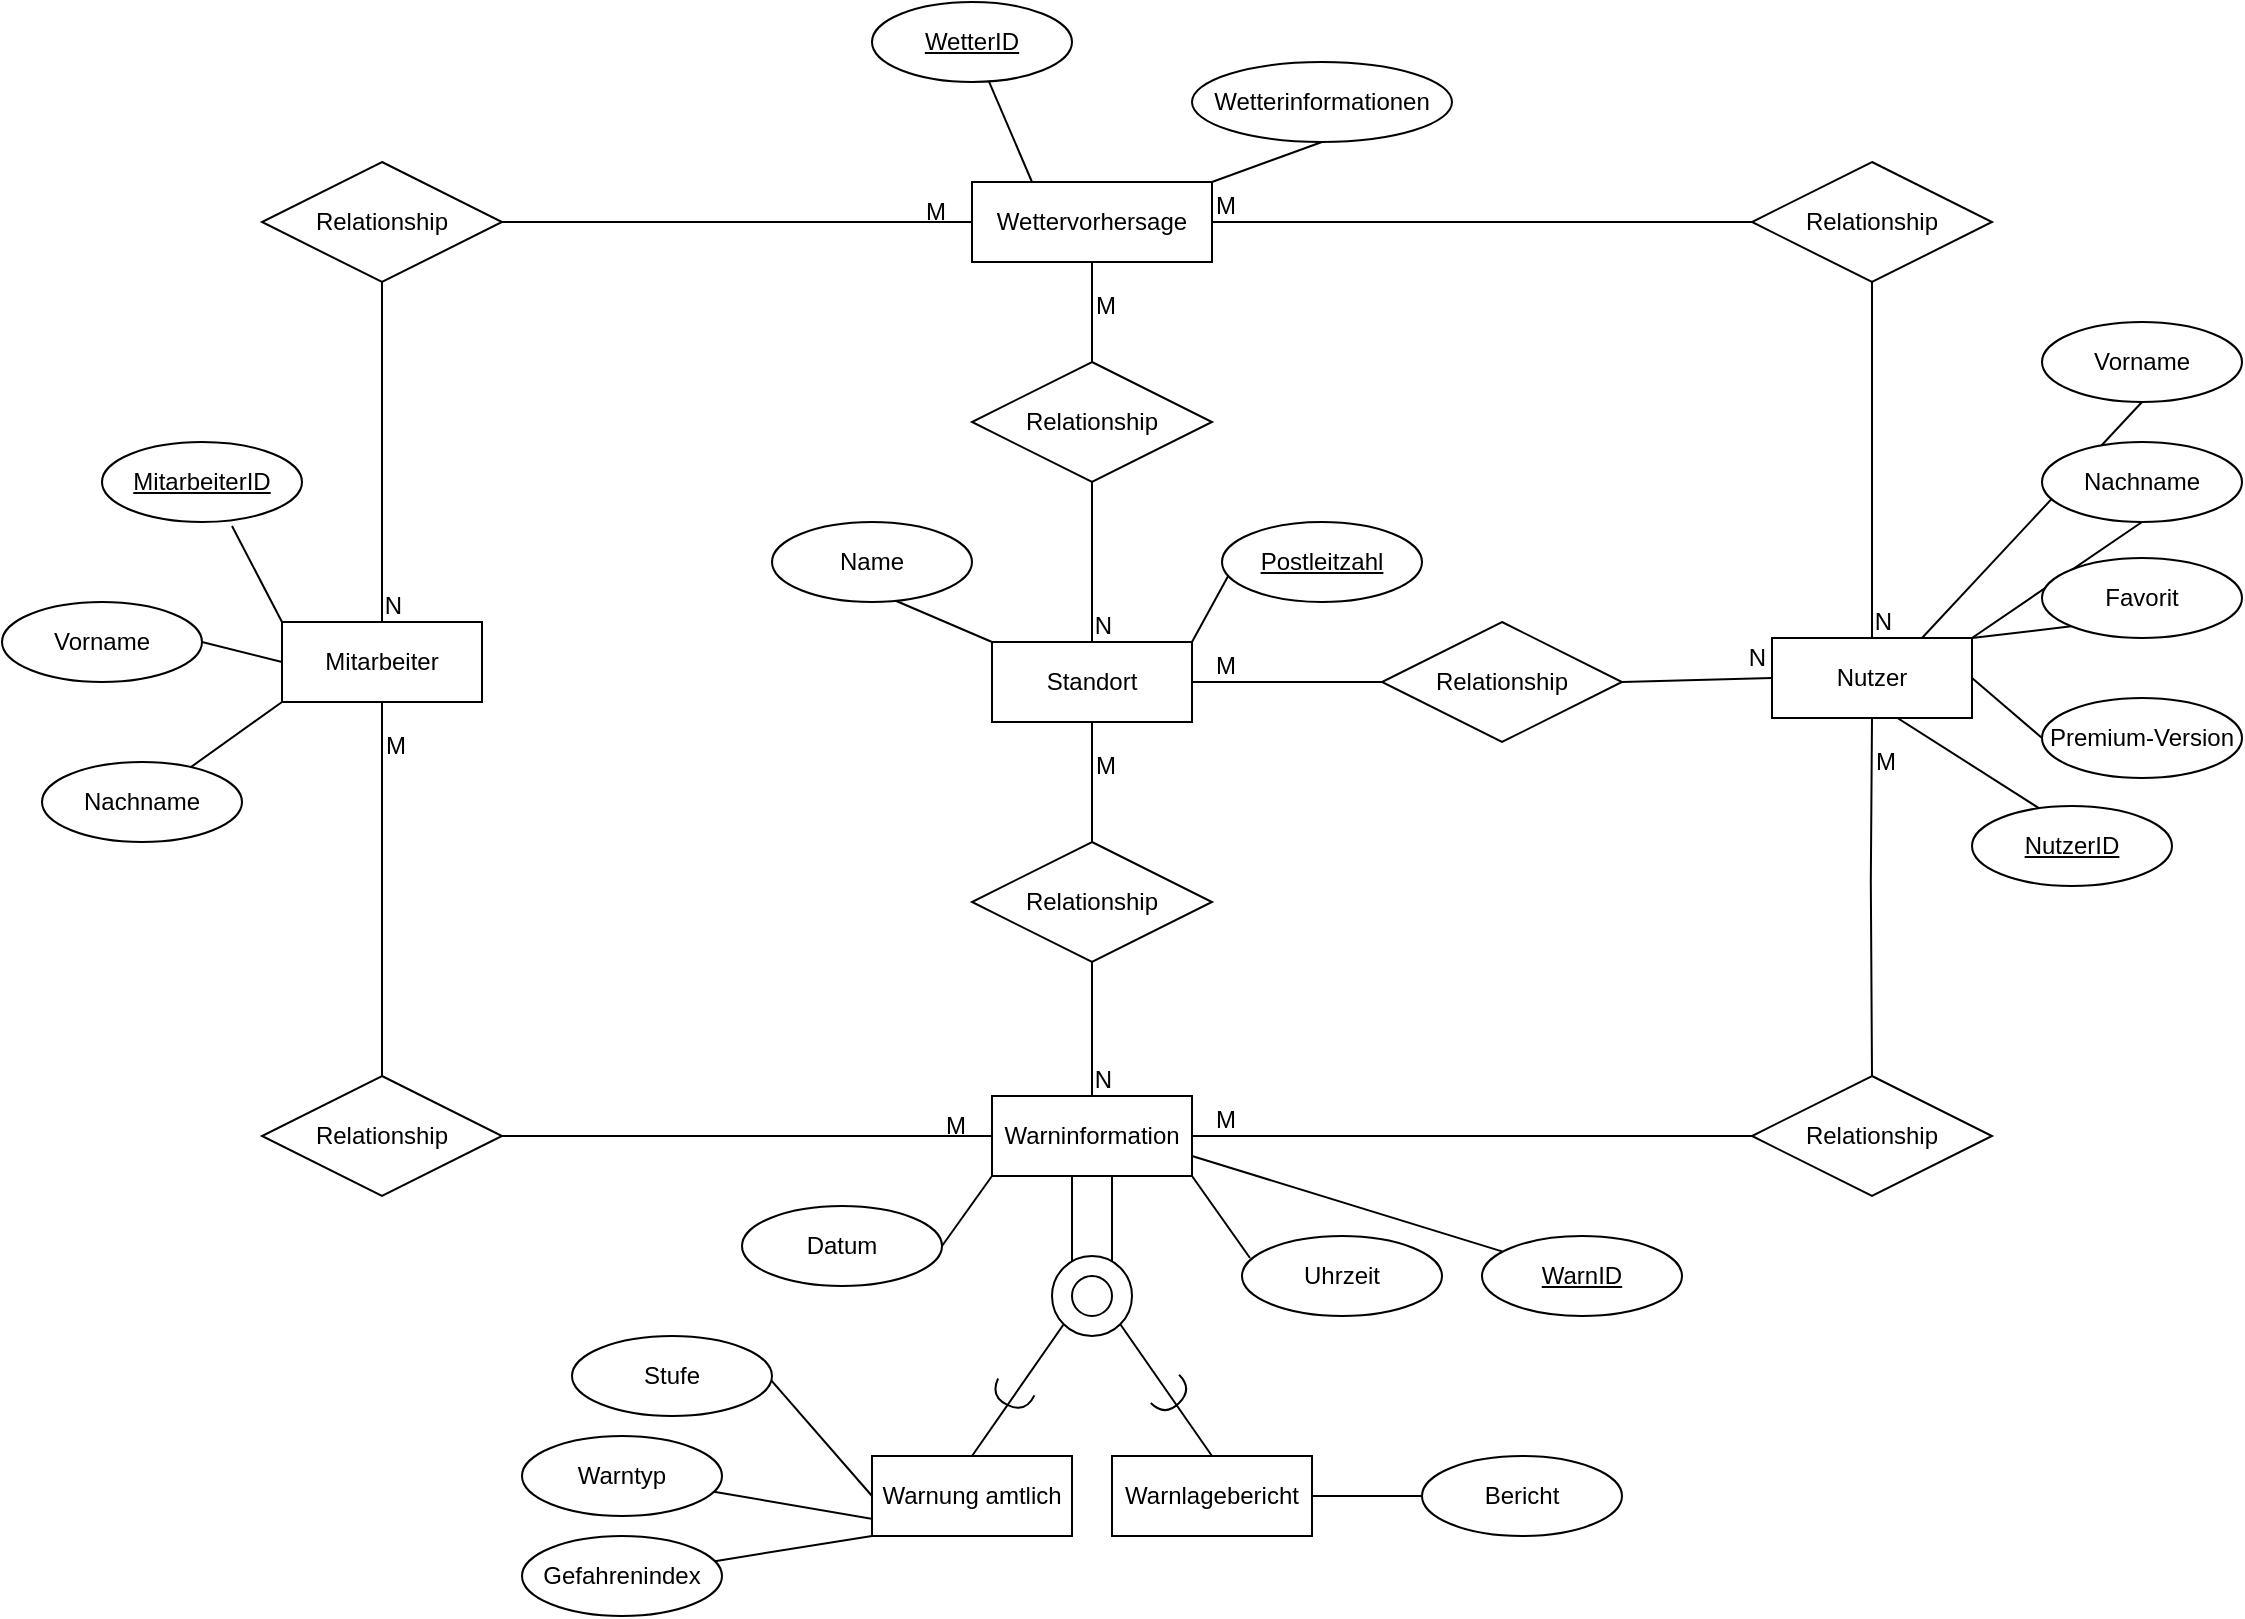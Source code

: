 <mxfile version="20.5.1" type="github">
  <diagram id="R2lEEEUBdFMjLlhIrx00" name="Page-1">
    <mxGraphModel dx="1113" dy="759" grid="1" gridSize="10" guides="1" tooltips="1" connect="1" arrows="1" fold="1" page="1" pageScale="1" pageWidth="1169" pageHeight="827" math="0" shadow="0" extFonts="Permanent Marker^https://fonts.googleapis.com/css?family=Permanent+Marker">
      <root>
        <mxCell id="0" />
        <mxCell id="1" parent="0" />
        <mxCell id="jtC_G04wY8MZHHcfjUKp-48" value="" style="shape=partialRectangle;whiteSpace=wrap;html=1;left=0;right=0;fillColor=none;strokeColor=default;fontFamily=Helvetica;fontSize=12;fontColor=default;rotation=90;" vertex="1" parent="1">
          <mxGeometry x="550" y="622" width="50" height="20" as="geometry" />
        </mxCell>
        <mxCell id="jtC_G04wY8MZHHcfjUKp-17" value="" style="endArrow=none;html=1;rounded=0;entryX=0.5;entryY=0;entryDx=0;entryDy=0;exitX=0.5;exitY=1;exitDx=0;exitDy=0;" edge="1" parent="1" source="jtC_G04wY8MZHHcfjUKp-39" target="jtC_G04wY8MZHHcfjUKp-109">
          <mxGeometry relative="1" as="geometry">
            <mxPoint x="240" y="420" as="sourcePoint" />
            <mxPoint x="220" y="470" as="targetPoint" />
            <Array as="points">
              <mxPoint x="220" y="450" />
            </Array>
          </mxGeometry>
        </mxCell>
        <mxCell id="jtC_G04wY8MZHHcfjUKp-18" value="M" style="resizable=0;html=1;align=left;verticalAlign=bottom;" connectable="0" vertex="1" parent="jtC_G04wY8MZHHcfjUKp-17">
          <mxGeometry x="-1" relative="1" as="geometry">
            <mxPoint y="30" as="offset" />
          </mxGeometry>
        </mxCell>
        <mxCell id="jtC_G04wY8MZHHcfjUKp-20" value="" style="endArrow=none;html=1;rounded=0;entryX=0.5;entryY=0;entryDx=0;entryDy=0;exitX=1;exitY=1;exitDx=0;exitDy=0;" edge="1" parent="1" source="jtC_G04wY8MZHHcfjUKp-22" target="jtC_G04wY8MZHHcfjUKp-42">
          <mxGeometry relative="1" as="geometry">
            <mxPoint x="580" y="667" as="sourcePoint" />
            <mxPoint x="680" y="427" as="targetPoint" />
            <Array as="points" />
          </mxGeometry>
        </mxCell>
        <mxCell id="jtC_G04wY8MZHHcfjUKp-21" value="" style="endArrow=none;html=1;rounded=0;entryX=0.5;entryY=0;entryDx=0;entryDy=0;exitX=0;exitY=1;exitDx=0;exitDy=0;" edge="1" parent="1" source="jtC_G04wY8MZHHcfjUKp-22" target="jtC_G04wY8MZHHcfjUKp-37">
          <mxGeometry relative="1" as="geometry">
            <mxPoint x="540" y="667" as="sourcePoint" />
            <mxPoint x="600" y="687" as="targetPoint" />
          </mxGeometry>
        </mxCell>
        <mxCell id="jtC_G04wY8MZHHcfjUKp-22" value="" style="ellipse;whiteSpace=wrap;html=1;aspect=fixed;" vertex="1" parent="1">
          <mxGeometry x="555" y="647" width="40" height="40" as="geometry" />
        </mxCell>
        <mxCell id="jtC_G04wY8MZHHcfjUKp-23" value="" style="ellipse;whiteSpace=wrap;html=1;aspect=fixed;" vertex="1" parent="1">
          <mxGeometry x="565" y="657" width="20" height="20" as="geometry" />
        </mxCell>
        <mxCell id="jtC_G04wY8MZHHcfjUKp-65" style="orthogonalLoop=1;jettySize=auto;html=1;exitX=0;exitY=0;exitDx=0;exitDy=0;entryX=1;entryY=1;entryDx=0;entryDy=0;fontFamily=Helvetica;fontSize=12;fontColor=default;startArrow=none;startFill=0;endArrow=none;endFill=0;rounded=0;strokeColor=default;" edge="1" parent="1" source="jtC_G04wY8MZHHcfjUKp-25" target="jtC_G04wY8MZHHcfjUKp-33">
          <mxGeometry relative="1" as="geometry" />
        </mxCell>
        <mxCell id="jtC_G04wY8MZHHcfjUKp-69" style="edgeStyle=none;rounded=0;orthogonalLoop=1;jettySize=auto;html=1;exitX=1;exitY=0;exitDx=0;exitDy=0;entryX=0;entryY=1;entryDx=0;entryDy=0;strokeColor=default;fontFamily=Helvetica;fontSize=12;fontColor=default;startArrow=none;startFill=0;endArrow=none;endFill=0;" edge="1" parent="1" source="jtC_G04wY8MZHHcfjUKp-25" target="jtC_G04wY8MZHHcfjUKp-68">
          <mxGeometry relative="1" as="geometry" />
        </mxCell>
        <mxCell id="jtC_G04wY8MZHHcfjUKp-71" style="edgeStyle=none;rounded=0;orthogonalLoop=1;jettySize=auto;html=1;exitX=1;exitY=0;exitDx=0;exitDy=0;entryX=0.5;entryY=1;entryDx=0;entryDy=0;strokeColor=default;fontFamily=Helvetica;fontSize=12;fontColor=default;startArrow=none;startFill=0;endArrow=none;endFill=0;" edge="1" parent="1" source="jtC_G04wY8MZHHcfjUKp-25" target="jtC_G04wY8MZHHcfjUKp-62">
          <mxGeometry relative="1" as="geometry" />
        </mxCell>
        <mxCell id="jtC_G04wY8MZHHcfjUKp-72" style="edgeStyle=none;rounded=0;orthogonalLoop=1;jettySize=auto;html=1;exitX=0.75;exitY=0;exitDx=0;exitDy=0;entryX=0.5;entryY=1;entryDx=0;entryDy=0;strokeColor=default;fontFamily=Helvetica;fontSize=12;fontColor=default;startArrow=none;startFill=0;endArrow=none;endFill=0;" edge="1" parent="1" source="jtC_G04wY8MZHHcfjUKp-25" target="jtC_G04wY8MZHHcfjUKp-34">
          <mxGeometry relative="1" as="geometry" />
        </mxCell>
        <mxCell id="jtC_G04wY8MZHHcfjUKp-75" style="edgeStyle=none;rounded=0;orthogonalLoop=1;jettySize=auto;html=1;exitX=1;exitY=0.5;exitDx=0;exitDy=0;entryX=0;entryY=0.5;entryDx=0;entryDy=0;strokeColor=default;fontFamily=Helvetica;fontSize=12;fontColor=default;startArrow=none;startFill=0;endArrow=none;endFill=0;" edge="1" parent="1" source="jtC_G04wY8MZHHcfjUKp-25" target="jtC_G04wY8MZHHcfjUKp-73">
          <mxGeometry relative="1" as="geometry" />
        </mxCell>
        <mxCell id="jtC_G04wY8MZHHcfjUKp-25" value="Nutzer" style="whiteSpace=wrap;html=1;align=center;" vertex="1" parent="1">
          <mxGeometry x="915" y="338" width="100" height="40" as="geometry" />
        </mxCell>
        <mxCell id="jtC_G04wY8MZHHcfjUKp-33" value="NutzerID" style="ellipse;whiteSpace=wrap;html=1;align=center;fontStyle=4;" vertex="1" parent="1">
          <mxGeometry x="1015" y="422" width="100" height="40" as="geometry" />
        </mxCell>
        <mxCell id="jtC_G04wY8MZHHcfjUKp-34" value="Vorname&lt;span style=&quot;caret-color: rgba(0, 0, 0, 0); color: rgba(0, 0, 0, 0); font-family: monospace; font-size: 0px; text-align: start;&quot;&gt;%3CmxGraphModel%3E%3Croot%3E%3CmxCell%20id%3D%220%22%2F%3E%3CmxCell%20id%3D%221%22%20parent%3D%220%22%2F%3E%3CmxCell%20id%3D%222%22%20value%3D%22%22%20style%3D%22shape%3DrequiredInterface%3Bhtml%3D1%3BverticalLabelPosition%3Dbottom%3Bsketch%3D0%3BstrokeColor%3Ddefault%3BfontFamily%3DHelvetica%3BfontSize%3D12%3BfontColor%3Ddefault%3BfillColor%3Ddefault%3Brotation%3D115%3B%22%20vertex%3D%221%22%20parent%3D%221%22%3E%3CmxGeometry%20x%3D%22530%22%20y%3D%22600%22%20width%3D%2210%22%20height%3D%2220%22%20as%3D%22geometry%22%2F%3E%3C%2FmxCell%3E%3C%2Froot%3E%3C%2FmxGraphModel%3E&lt;/span&gt;" style="ellipse;whiteSpace=wrap;html=1;align=center;" vertex="1" parent="1">
          <mxGeometry x="1050" y="180" width="100" height="40" as="geometry" />
        </mxCell>
        <mxCell id="jtC_G04wY8MZHHcfjUKp-77" style="edgeStyle=none;rounded=0;orthogonalLoop=1;jettySize=auto;html=1;exitX=0.25;exitY=0;exitDx=0;exitDy=0;strokeColor=default;fontFamily=Helvetica;fontSize=12;fontColor=default;startArrow=none;startFill=0;endArrow=none;endFill=0;" edge="1" parent="1" source="jtC_G04wY8MZHHcfjUKp-35" target="jtC_G04wY8MZHHcfjUKp-76">
          <mxGeometry relative="1" as="geometry">
            <mxPoint x="545" y="70" as="targetPoint" />
          </mxGeometry>
        </mxCell>
        <mxCell id="jtC_G04wY8MZHHcfjUKp-79" style="edgeStyle=none;rounded=0;orthogonalLoop=1;jettySize=auto;html=1;exitX=1;exitY=0;exitDx=0;exitDy=0;entryX=0.5;entryY=1;entryDx=0;entryDy=0;strokeColor=default;fontFamily=Helvetica;fontSize=12;fontColor=default;startArrow=none;startFill=0;endArrow=none;endFill=0;" edge="1" parent="1" source="jtC_G04wY8MZHHcfjUKp-35" target="jtC_G04wY8MZHHcfjUKp-78">
          <mxGeometry relative="1" as="geometry" />
        </mxCell>
        <mxCell id="jtC_G04wY8MZHHcfjUKp-35" value="Wettervorhersage" style="whiteSpace=wrap;html=1;align=center;" vertex="1" parent="1">
          <mxGeometry x="515" y="110" width="120" height="40" as="geometry" />
        </mxCell>
        <mxCell id="jtC_G04wY8MZHHcfjUKp-91" style="edgeStyle=none;rounded=0;orthogonalLoop=1;jettySize=auto;html=1;exitX=1;exitY=0.75;exitDx=0;exitDy=0;strokeColor=default;fontFamily=Helvetica;fontSize=12;fontColor=default;startArrow=none;startFill=0;endArrow=none;endFill=0;" edge="1" parent="1" source="jtC_G04wY8MZHHcfjUKp-36" target="jtC_G04wY8MZHHcfjUKp-90">
          <mxGeometry relative="1" as="geometry" />
        </mxCell>
        <mxCell id="jtC_G04wY8MZHHcfjUKp-94" style="edgeStyle=none;rounded=0;orthogonalLoop=1;jettySize=auto;html=1;exitX=1;exitY=1;exitDx=0;exitDy=0;entryX=0.04;entryY=0.275;entryDx=0;entryDy=0;entryPerimeter=0;strokeColor=default;fontFamily=Helvetica;fontSize=12;fontColor=default;startArrow=none;startFill=0;endArrow=none;endFill=0;" edge="1" parent="1" source="jtC_G04wY8MZHHcfjUKp-36" target="jtC_G04wY8MZHHcfjUKp-93">
          <mxGeometry relative="1" as="geometry" />
        </mxCell>
        <mxCell id="jtC_G04wY8MZHHcfjUKp-95" style="edgeStyle=none;rounded=0;orthogonalLoop=1;jettySize=auto;html=1;entryX=1;entryY=0.5;entryDx=0;entryDy=0;strokeColor=default;fontFamily=Helvetica;fontSize=12;fontColor=default;startArrow=none;startFill=0;endArrow=none;endFill=0;exitX=0;exitY=1;exitDx=0;exitDy=0;" edge="1" parent="1" source="jtC_G04wY8MZHHcfjUKp-36" target="jtC_G04wY8MZHHcfjUKp-92">
          <mxGeometry relative="1" as="geometry">
            <mxPoint x="520" y="610" as="sourcePoint" />
          </mxGeometry>
        </mxCell>
        <mxCell id="jtC_G04wY8MZHHcfjUKp-36" value="Warninformation" style="whiteSpace=wrap;html=1;align=center;" vertex="1" parent="1">
          <mxGeometry x="525" y="567" width="100" height="40" as="geometry" />
        </mxCell>
        <mxCell id="jtC_G04wY8MZHHcfjUKp-101" style="edgeStyle=none;rounded=0;orthogonalLoop=1;jettySize=auto;html=1;exitX=0.5;exitY=1;exitDx=0;exitDy=0;strokeColor=default;fontFamily=Helvetica;fontSize=12;fontColor=default;startArrow=none;startFill=0;endArrow=none;endFill=0;" edge="1" parent="1" source="jtC_G04wY8MZHHcfjUKp-37" target="jtC_G04wY8MZHHcfjUKp-100">
          <mxGeometry relative="1" as="geometry" />
        </mxCell>
        <mxCell id="jtC_G04wY8MZHHcfjUKp-102" style="edgeStyle=none;rounded=0;orthogonalLoop=1;jettySize=auto;html=1;exitX=0;exitY=0.5;exitDx=0;exitDy=0;entryX=1;entryY=0;entryDx=0;entryDy=0;strokeColor=default;fontFamily=Helvetica;fontSize=12;fontColor=default;startArrow=none;startFill=0;endArrow=none;endFill=0;" edge="1" parent="1" source="jtC_G04wY8MZHHcfjUKp-37" target="jtC_G04wY8MZHHcfjUKp-99">
          <mxGeometry relative="1" as="geometry" />
        </mxCell>
        <mxCell id="jtC_G04wY8MZHHcfjUKp-103" style="edgeStyle=none;rounded=0;orthogonalLoop=1;jettySize=auto;html=1;exitX=0;exitY=1;exitDx=0;exitDy=0;strokeColor=default;fontFamily=Helvetica;fontSize=12;fontColor=default;startArrow=none;startFill=0;endArrow=none;endFill=0;" edge="1" parent="1" source="jtC_G04wY8MZHHcfjUKp-37" target="jtC_G04wY8MZHHcfjUKp-98">
          <mxGeometry relative="1" as="geometry" />
        </mxCell>
        <mxCell id="jtC_G04wY8MZHHcfjUKp-37" value="Warnung amtlich" style="whiteSpace=wrap;html=1;align=center;" vertex="1" parent="1">
          <mxGeometry x="465" y="747" width="100" height="40" as="geometry" />
        </mxCell>
        <mxCell id="jtC_G04wY8MZHHcfjUKp-87" style="edgeStyle=none;rounded=0;orthogonalLoop=1;jettySize=auto;html=1;exitX=0;exitY=0;exitDx=0;exitDy=0;entryX=0.65;entryY=1.05;entryDx=0;entryDy=0;entryPerimeter=0;strokeColor=default;fontFamily=Helvetica;fontSize=12;fontColor=default;startArrow=none;startFill=0;endArrow=none;endFill=0;" edge="1" parent="1" source="jtC_G04wY8MZHHcfjUKp-39" target="jtC_G04wY8MZHHcfjUKp-84">
          <mxGeometry relative="1" as="geometry" />
        </mxCell>
        <mxCell id="jtC_G04wY8MZHHcfjUKp-88" style="edgeStyle=none;rounded=0;orthogonalLoop=1;jettySize=auto;html=1;exitX=0;exitY=0.5;exitDx=0;exitDy=0;entryX=1;entryY=0.5;entryDx=0;entryDy=0;strokeColor=default;fontFamily=Helvetica;fontSize=12;fontColor=default;startArrow=none;startFill=0;endArrow=none;endFill=0;" edge="1" parent="1" source="jtC_G04wY8MZHHcfjUKp-39" target="jtC_G04wY8MZHHcfjUKp-86">
          <mxGeometry relative="1" as="geometry" />
        </mxCell>
        <mxCell id="jtC_G04wY8MZHHcfjUKp-89" style="edgeStyle=none;rounded=0;orthogonalLoop=1;jettySize=auto;html=1;exitX=0;exitY=1;exitDx=0;exitDy=0;strokeColor=default;fontFamily=Helvetica;fontSize=12;fontColor=default;startArrow=none;startFill=0;endArrow=none;endFill=0;" edge="1" parent="1" source="jtC_G04wY8MZHHcfjUKp-39" target="jtC_G04wY8MZHHcfjUKp-85">
          <mxGeometry relative="1" as="geometry" />
        </mxCell>
        <mxCell id="jtC_G04wY8MZHHcfjUKp-39" value="Mitarbeiter" style="whiteSpace=wrap;html=1;align=center;" vertex="1" parent="1">
          <mxGeometry x="170" y="330" width="100" height="40" as="geometry" />
        </mxCell>
        <mxCell id="jtC_G04wY8MZHHcfjUKp-82" style="edgeStyle=none;rounded=0;orthogonalLoop=1;jettySize=auto;html=1;exitX=0;exitY=0;exitDx=0;exitDy=0;entryX=0.61;entryY=0.975;entryDx=0;entryDy=0;entryPerimeter=0;strokeColor=default;fontFamily=Helvetica;fontSize=12;fontColor=default;startArrow=none;startFill=0;endArrow=none;endFill=0;" edge="1" parent="1" source="jtC_G04wY8MZHHcfjUKp-40" target="jtC_G04wY8MZHHcfjUKp-81">
          <mxGeometry relative="1" as="geometry" />
        </mxCell>
        <mxCell id="jtC_G04wY8MZHHcfjUKp-83" style="edgeStyle=none;rounded=0;orthogonalLoop=1;jettySize=auto;html=1;exitX=1;exitY=0;exitDx=0;exitDy=0;entryX=0;entryY=0;entryDx=0;entryDy=0;strokeColor=default;fontFamily=Helvetica;fontSize=12;fontColor=default;startArrow=none;startFill=0;endArrow=none;endFill=0;" edge="1" parent="1" source="jtC_G04wY8MZHHcfjUKp-40" target="jtC_G04wY8MZHHcfjUKp-80">
          <mxGeometry relative="1" as="geometry" />
        </mxCell>
        <mxCell id="jtC_G04wY8MZHHcfjUKp-40" value="Standort" style="whiteSpace=wrap;html=1;align=center;" vertex="1" parent="1">
          <mxGeometry x="525" y="340" width="100" height="40" as="geometry" />
        </mxCell>
        <mxCell id="jtC_G04wY8MZHHcfjUKp-97" style="edgeStyle=none;rounded=0;orthogonalLoop=1;jettySize=auto;html=1;exitX=1;exitY=0.5;exitDx=0;exitDy=0;entryX=0;entryY=0.5;entryDx=0;entryDy=0;strokeColor=default;fontFamily=Helvetica;fontSize=12;fontColor=default;startArrow=none;startFill=0;endArrow=none;endFill=0;" edge="1" parent="1" source="jtC_G04wY8MZHHcfjUKp-42" target="jtC_G04wY8MZHHcfjUKp-96">
          <mxGeometry relative="1" as="geometry" />
        </mxCell>
        <mxCell id="jtC_G04wY8MZHHcfjUKp-42" value="Warnlagebericht" style="whiteSpace=wrap;html=1;align=center;" vertex="1" parent="1">
          <mxGeometry x="585" y="747" width="100" height="40" as="geometry" />
        </mxCell>
        <mxCell id="jtC_G04wY8MZHHcfjUKp-55" value="" style="shape=requiredInterface;html=1;verticalLabelPosition=bottom;sketch=0;strokeColor=default;fontFamily=Helvetica;fontSize=12;fontColor=default;fillColor=default;rotation=115;" vertex="1" parent="1">
          <mxGeometry x="530" y="707" width="10" height="20" as="geometry" />
        </mxCell>
        <mxCell id="jtC_G04wY8MZHHcfjUKp-58" value="" style="shape=requiredInterface;html=1;verticalLabelPosition=bottom;sketch=0;strokeColor=default;fontFamily=Helvetica;fontSize=12;fontColor=default;fillColor=default;rotation=45;" vertex="1" parent="1">
          <mxGeometry x="610" y="707" width="10" height="20" as="geometry" />
        </mxCell>
        <mxCell id="jtC_G04wY8MZHHcfjUKp-62" value="Nachname" style="ellipse;whiteSpace=wrap;html=1;align=center;" vertex="1" parent="1">
          <mxGeometry x="1050" y="240" width="100" height="40" as="geometry" />
        </mxCell>
        <mxCell id="jtC_G04wY8MZHHcfjUKp-68" value="Favorit" style="ellipse;whiteSpace=wrap;html=1;align=center;" vertex="1" parent="1">
          <mxGeometry x="1050" y="298" width="100" height="40" as="geometry" />
        </mxCell>
        <mxCell id="jtC_G04wY8MZHHcfjUKp-73" value="Premium-Version" style="ellipse;whiteSpace=wrap;html=1;align=center;" vertex="1" parent="1">
          <mxGeometry x="1050" y="368" width="100" height="40" as="geometry" />
        </mxCell>
        <mxCell id="jtC_G04wY8MZHHcfjUKp-76" value="WetterID" style="ellipse;whiteSpace=wrap;html=1;align=center;fontStyle=4;" vertex="1" parent="1">
          <mxGeometry x="465" y="20" width="100" height="40" as="geometry" />
        </mxCell>
        <mxCell id="jtC_G04wY8MZHHcfjUKp-78" value="Wetterinformationen" style="ellipse;whiteSpace=wrap;html=1;align=center;" vertex="1" parent="1">
          <mxGeometry x="625" y="50" width="130" height="40" as="geometry" />
        </mxCell>
        <mxCell id="jtC_G04wY8MZHHcfjUKp-80" value="Postleitzahl" style="ellipse;whiteSpace=wrap;html=1;align=center;fontStyle=4;" vertex="1" parent="1">
          <mxGeometry x="640" y="280" width="100" height="40" as="geometry" />
        </mxCell>
        <mxCell id="jtC_G04wY8MZHHcfjUKp-81" value="Name" style="ellipse;whiteSpace=wrap;html=1;align=center;" vertex="1" parent="1">
          <mxGeometry x="415" y="280" width="100" height="40" as="geometry" />
        </mxCell>
        <mxCell id="jtC_G04wY8MZHHcfjUKp-84" value="MitarbeiterID" style="ellipse;whiteSpace=wrap;html=1;align=center;fontStyle=4;" vertex="1" parent="1">
          <mxGeometry x="80" y="240" width="100" height="40" as="geometry" />
        </mxCell>
        <mxCell id="jtC_G04wY8MZHHcfjUKp-85" value="Nachname" style="ellipse;whiteSpace=wrap;html=1;align=center;" vertex="1" parent="1">
          <mxGeometry x="50" y="400" width="100" height="40" as="geometry" />
        </mxCell>
        <mxCell id="jtC_G04wY8MZHHcfjUKp-86" value="Vorname" style="ellipse;whiteSpace=wrap;html=1;align=center;" vertex="1" parent="1">
          <mxGeometry x="30" y="320" width="100" height="40" as="geometry" />
        </mxCell>
        <mxCell id="jtC_G04wY8MZHHcfjUKp-90" value="WarnID" style="ellipse;whiteSpace=wrap;html=1;align=center;fontStyle=4;" vertex="1" parent="1">
          <mxGeometry x="770" y="637" width="100" height="40" as="geometry" />
        </mxCell>
        <mxCell id="jtC_G04wY8MZHHcfjUKp-92" value="Datum" style="ellipse;whiteSpace=wrap;html=1;align=center;" vertex="1" parent="1">
          <mxGeometry x="400" y="622" width="100" height="40" as="geometry" />
        </mxCell>
        <mxCell id="jtC_G04wY8MZHHcfjUKp-93" value="Uhrzeit" style="ellipse;whiteSpace=wrap;html=1;align=center;" vertex="1" parent="1">
          <mxGeometry x="650" y="637" width="100" height="40" as="geometry" />
        </mxCell>
        <mxCell id="jtC_G04wY8MZHHcfjUKp-96" value="Bericht" style="ellipse;whiteSpace=wrap;html=1;align=center;" vertex="1" parent="1">
          <mxGeometry x="740" y="747" width="100" height="40" as="geometry" />
        </mxCell>
        <mxCell id="jtC_G04wY8MZHHcfjUKp-98" value="Gefahrenindex" style="ellipse;whiteSpace=wrap;html=1;align=center;" vertex="1" parent="1">
          <mxGeometry x="290" y="787" width="100" height="40" as="geometry" />
        </mxCell>
        <mxCell id="jtC_G04wY8MZHHcfjUKp-99" value="Stufe" style="ellipse;whiteSpace=wrap;html=1;align=center;" vertex="1" parent="1">
          <mxGeometry x="315" y="687" width="100" height="40" as="geometry" />
        </mxCell>
        <mxCell id="jtC_G04wY8MZHHcfjUKp-100" value="Warntyp" style="ellipse;whiteSpace=wrap;html=1;align=center;" vertex="1" parent="1">
          <mxGeometry x="290" y="737" width="100" height="40" as="geometry" />
        </mxCell>
        <mxCell id="jtC_G04wY8MZHHcfjUKp-104" value="Relationship" style="shape=rhombus;perimeter=rhombusPerimeter;whiteSpace=wrap;html=1;align=center;" vertex="1" parent="1">
          <mxGeometry x="905" y="100" width="120" height="60" as="geometry" />
        </mxCell>
        <mxCell id="jtC_G04wY8MZHHcfjUKp-105" value="Relationship" style="shape=rhombus;perimeter=rhombusPerimeter;whiteSpace=wrap;html=1;align=center;" vertex="1" parent="1">
          <mxGeometry x="515" y="200" width="120" height="60" as="geometry" />
        </mxCell>
        <mxCell id="jtC_G04wY8MZHHcfjUKp-106" value="Relationship" style="shape=rhombus;perimeter=rhombusPerimeter;whiteSpace=wrap;html=1;align=center;" vertex="1" parent="1">
          <mxGeometry x="515" y="440" width="120" height="60" as="geometry" />
        </mxCell>
        <mxCell id="jtC_G04wY8MZHHcfjUKp-107" value="Relationship" style="shape=rhombus;perimeter=rhombusPerimeter;whiteSpace=wrap;html=1;align=center;" vertex="1" parent="1">
          <mxGeometry x="905" y="557" width="120" height="60" as="geometry" />
        </mxCell>
        <mxCell id="jtC_G04wY8MZHHcfjUKp-108" value="Relationship" style="shape=rhombus;perimeter=rhombusPerimeter;whiteSpace=wrap;html=1;align=center;" vertex="1" parent="1">
          <mxGeometry x="160" y="100" width="120" height="60" as="geometry" />
        </mxCell>
        <mxCell id="jtC_G04wY8MZHHcfjUKp-109" value="Relationship" style="shape=rhombus;perimeter=rhombusPerimeter;whiteSpace=wrap;html=1;align=center;" vertex="1" parent="1">
          <mxGeometry x="160" y="557" width="120" height="60" as="geometry" />
        </mxCell>
        <mxCell id="jtC_G04wY8MZHHcfjUKp-110" value="Relationship" style="shape=rhombus;perimeter=rhombusPerimeter;whiteSpace=wrap;html=1;align=center;" vertex="1" parent="1">
          <mxGeometry x="720" y="330" width="120" height="60" as="geometry" />
        </mxCell>
        <mxCell id="jtC_G04wY8MZHHcfjUKp-111" style="edgeStyle=none;rounded=0;orthogonalLoop=1;jettySize=auto;html=1;exitX=1;exitY=0;exitDx=0;exitDy=0;entryX=1;entryY=0.5;entryDx=0;entryDy=0;strokeColor=default;fontFamily=Helvetica;fontSize=12;fontColor=default;startArrow=none;startFill=0;endArrow=none;endFill=0;" edge="1" parent="1" source="jtC_G04wY8MZHHcfjUKp-36" target="jtC_G04wY8MZHHcfjUKp-36">
          <mxGeometry relative="1" as="geometry" />
        </mxCell>
        <mxCell id="jtC_G04wY8MZHHcfjUKp-114" value="" style="endArrow=none;html=1;rounded=0;entryX=0.5;entryY=0;entryDx=0;entryDy=0;" edge="1" parent="1" source="jtC_G04wY8MZHHcfjUKp-108" target="jtC_G04wY8MZHHcfjUKp-39">
          <mxGeometry relative="1" as="geometry">
            <mxPoint x="288.82" y="169" as="sourcePoint" />
            <mxPoint x="288.82" y="351" as="targetPoint" />
            <Array as="points" />
          </mxGeometry>
        </mxCell>
        <mxCell id="jtC_G04wY8MZHHcfjUKp-116" value="N" style="resizable=0;html=1;align=right;verticalAlign=bottom;" connectable="0" vertex="1" parent="jtC_G04wY8MZHHcfjUKp-114">
          <mxGeometry x="1" relative="1" as="geometry">
            <mxPoint x="10" as="offset" />
          </mxGeometry>
        </mxCell>
        <mxCell id="jtC_G04wY8MZHHcfjUKp-117" value="" style="endArrow=none;html=1;rounded=0;exitX=0.5;exitY=1;exitDx=0;exitDy=0;entryX=0.5;entryY=0;entryDx=0;entryDy=0;" edge="1" parent="1" source="jtC_G04wY8MZHHcfjUKp-25" target="jtC_G04wY8MZHHcfjUKp-107">
          <mxGeometry relative="1" as="geometry">
            <mxPoint x="940" y="410" as="sourcePoint" />
            <mxPoint x="1000" y="540" as="targetPoint" />
            <Array as="points">
              <mxPoint x="964.41" y="460" />
            </Array>
          </mxGeometry>
        </mxCell>
        <mxCell id="jtC_G04wY8MZHHcfjUKp-118" value="M" style="resizable=0;html=1;align=left;verticalAlign=bottom;" connectable="0" vertex="1" parent="jtC_G04wY8MZHHcfjUKp-117">
          <mxGeometry x="-1" relative="1" as="geometry">
            <mxPoint y="30" as="offset" />
          </mxGeometry>
        </mxCell>
        <mxCell id="jtC_G04wY8MZHHcfjUKp-120" value="" style="endArrow=none;html=1;rounded=0;entryX=0.5;entryY=0;entryDx=0;entryDy=0;exitX=0.5;exitY=1;exitDx=0;exitDy=0;" edge="1" parent="1" source="jtC_G04wY8MZHHcfjUKp-104" target="jtC_G04wY8MZHHcfjUKp-25">
          <mxGeometry relative="1" as="geometry">
            <mxPoint x="870" y="150" as="sourcePoint" />
            <mxPoint x="870" y="332" as="targetPoint" />
            <Array as="points" />
          </mxGeometry>
        </mxCell>
        <mxCell id="jtC_G04wY8MZHHcfjUKp-122" value="N" style="resizable=0;html=1;align=right;verticalAlign=bottom;" connectable="0" vertex="1" parent="jtC_G04wY8MZHHcfjUKp-120">
          <mxGeometry x="1" relative="1" as="geometry">
            <mxPoint x="10" as="offset" />
          </mxGeometry>
        </mxCell>
        <mxCell id="jtC_G04wY8MZHHcfjUKp-123" value="" style="endArrow=none;html=1;rounded=0;entryX=0.5;entryY=0;entryDx=0;entryDy=0;exitX=0.5;exitY=1;exitDx=0;exitDy=0;" edge="1" parent="1" source="jtC_G04wY8MZHHcfjUKp-106" target="jtC_G04wY8MZHHcfjUKp-36">
          <mxGeometry relative="1" as="geometry">
            <mxPoint x="260" y="410" as="sourcePoint" />
            <mxPoint x="260" y="592" as="targetPoint" />
            <Array as="points" />
          </mxGeometry>
        </mxCell>
        <mxCell id="jtC_G04wY8MZHHcfjUKp-125" value="N" style="resizable=0;html=1;align=right;verticalAlign=bottom;" connectable="0" vertex="1" parent="jtC_G04wY8MZHHcfjUKp-123">
          <mxGeometry x="1" relative="1" as="geometry">
            <mxPoint x="10" as="offset" />
          </mxGeometry>
        </mxCell>
        <mxCell id="jtC_G04wY8MZHHcfjUKp-126" value="" style="endArrow=none;html=1;rounded=0;entryX=0.5;entryY=0;entryDx=0;entryDy=0;exitX=0.5;exitY=1;exitDx=0;exitDy=0;" edge="1" parent="1" source="jtC_G04wY8MZHHcfjUKp-40" target="jtC_G04wY8MZHHcfjUKp-106">
          <mxGeometry relative="1" as="geometry">
            <mxPoint x="270" y="420" as="sourcePoint" />
            <mxPoint x="270" y="602" as="targetPoint" />
            <Array as="points" />
          </mxGeometry>
        </mxCell>
        <mxCell id="jtC_G04wY8MZHHcfjUKp-127" value="M" style="resizable=0;html=1;align=left;verticalAlign=bottom;" connectable="0" vertex="1" parent="jtC_G04wY8MZHHcfjUKp-126">
          <mxGeometry x="-1" relative="1" as="geometry">
            <mxPoint y="30" as="offset" />
          </mxGeometry>
        </mxCell>
        <mxCell id="jtC_G04wY8MZHHcfjUKp-129" value="" style="endArrow=none;html=1;rounded=0;entryX=0.5;entryY=0;entryDx=0;entryDy=0;exitX=0.5;exitY=1;exitDx=0;exitDy=0;" edge="1" parent="1" source="jtC_G04wY8MZHHcfjUKp-105" target="jtC_G04wY8MZHHcfjUKp-40">
          <mxGeometry relative="1" as="geometry">
            <mxPoint x="280" y="430" as="sourcePoint" />
            <mxPoint x="280" y="612" as="targetPoint" />
            <Array as="points" />
          </mxGeometry>
        </mxCell>
        <mxCell id="jtC_G04wY8MZHHcfjUKp-131" value="N" style="resizable=0;html=1;align=right;verticalAlign=bottom;" connectable="0" vertex="1" parent="jtC_G04wY8MZHHcfjUKp-129">
          <mxGeometry x="1" relative="1" as="geometry">
            <mxPoint x="10" as="offset" />
          </mxGeometry>
        </mxCell>
        <mxCell id="jtC_G04wY8MZHHcfjUKp-132" value="" style="endArrow=none;html=1;rounded=0;entryX=0.5;entryY=0;entryDx=0;entryDy=0;exitX=0.5;exitY=1;exitDx=0;exitDy=0;" edge="1" parent="1" source="jtC_G04wY8MZHHcfjUKp-35" target="jtC_G04wY8MZHHcfjUKp-105">
          <mxGeometry relative="1" as="geometry">
            <mxPoint x="290" y="440" as="sourcePoint" />
            <mxPoint x="290" y="622" as="targetPoint" />
            <Array as="points" />
          </mxGeometry>
        </mxCell>
        <mxCell id="jtC_G04wY8MZHHcfjUKp-133" value="M" style="resizable=0;html=1;align=left;verticalAlign=bottom;" connectable="0" vertex="1" parent="jtC_G04wY8MZHHcfjUKp-132">
          <mxGeometry x="-1" relative="1" as="geometry">
            <mxPoint y="30" as="offset" />
          </mxGeometry>
        </mxCell>
        <mxCell id="jtC_G04wY8MZHHcfjUKp-135" value="" style="endArrow=none;html=1;rounded=0;entryX=1;entryY=0.5;entryDx=0;entryDy=0;exitX=0;exitY=0.5;exitDx=0;exitDy=0;" edge="1" parent="1" source="jtC_G04wY8MZHHcfjUKp-36" target="jtC_G04wY8MZHHcfjUKp-109">
          <mxGeometry relative="1" as="geometry">
            <mxPoint x="470" y="570" as="sourcePoint" />
            <mxPoint x="280" y="622" as="targetPoint" />
            <Array as="points" />
          </mxGeometry>
        </mxCell>
        <mxCell id="jtC_G04wY8MZHHcfjUKp-136" value="M" style="resizable=0;html=1;align=left;verticalAlign=bottom;" connectable="0" vertex="1" parent="jtC_G04wY8MZHHcfjUKp-135">
          <mxGeometry x="-1" relative="1" as="geometry">
            <mxPoint x="-25" y="3" as="offset" />
          </mxGeometry>
        </mxCell>
        <mxCell id="jtC_G04wY8MZHHcfjUKp-138" value="" style="endArrow=none;html=1;rounded=0;entryX=1;entryY=0.5;entryDx=0;entryDy=0;" edge="1" parent="1" source="jtC_G04wY8MZHHcfjUKp-35" target="jtC_G04wY8MZHHcfjUKp-108">
          <mxGeometry relative="1" as="geometry">
            <mxPoint x="525" y="129.41" as="sourcePoint" />
            <mxPoint x="280" y="129.41" as="targetPoint" />
            <Array as="points" />
          </mxGeometry>
        </mxCell>
        <mxCell id="jtC_G04wY8MZHHcfjUKp-139" value="M" style="resizable=0;html=1;align=left;verticalAlign=bottom;" connectable="0" vertex="1" parent="jtC_G04wY8MZHHcfjUKp-138">
          <mxGeometry x="-1" relative="1" as="geometry">
            <mxPoint x="-25" y="3" as="offset" />
          </mxGeometry>
        </mxCell>
        <mxCell id="jtC_G04wY8MZHHcfjUKp-140" value="" style="endArrow=none;html=1;rounded=0;entryX=1;entryY=0.5;entryDx=0;entryDy=0;exitX=0;exitY=0.5;exitDx=0;exitDy=0;" edge="1" parent="1" source="jtC_G04wY8MZHHcfjUKp-107" target="jtC_G04wY8MZHHcfjUKp-36">
          <mxGeometry relative="1" as="geometry">
            <mxPoint x="525" y="140" as="sourcePoint" />
            <mxPoint x="290" y="140" as="targetPoint" />
            <Array as="points" />
          </mxGeometry>
        </mxCell>
        <mxCell id="jtC_G04wY8MZHHcfjUKp-141" value="M" style="resizable=0;html=1;align=left;verticalAlign=bottom;" connectable="0" vertex="1" parent="jtC_G04wY8MZHHcfjUKp-140">
          <mxGeometry x="-1" relative="1" as="geometry">
            <mxPoint x="-270" as="offset" />
          </mxGeometry>
        </mxCell>
        <mxCell id="jtC_G04wY8MZHHcfjUKp-142" value="" style="endArrow=none;html=1;rounded=0;entryX=1;entryY=0.5;entryDx=0;entryDy=0;exitX=0;exitY=0.5;exitDx=0;exitDy=0;" edge="1" parent="1" source="jtC_G04wY8MZHHcfjUKp-104" target="jtC_G04wY8MZHHcfjUKp-35">
          <mxGeometry relative="1" as="geometry">
            <mxPoint x="930" y="150" as="sourcePoint" />
            <mxPoint x="650" y="150" as="targetPoint" />
            <Array as="points" />
          </mxGeometry>
        </mxCell>
        <mxCell id="jtC_G04wY8MZHHcfjUKp-143" value="M" style="resizable=0;html=1;align=left;verticalAlign=bottom;" connectable="0" vertex="1" parent="jtC_G04wY8MZHHcfjUKp-142">
          <mxGeometry x="-1" relative="1" as="geometry">
            <mxPoint x="-270" as="offset" />
          </mxGeometry>
        </mxCell>
        <mxCell id="jtC_G04wY8MZHHcfjUKp-144" value="" style="endArrow=none;html=1;rounded=0;entryX=1;entryY=0.5;entryDx=0;entryDy=0;exitX=0;exitY=0.5;exitDx=0;exitDy=0;" edge="1" parent="1" source="jtC_G04wY8MZHHcfjUKp-25" target="jtC_G04wY8MZHHcfjUKp-110">
          <mxGeometry relative="1" as="geometry">
            <mxPoint x="925" y="607" as="sourcePoint" />
            <mxPoint x="645" y="607" as="targetPoint" />
            <Array as="points" />
          </mxGeometry>
        </mxCell>
        <mxCell id="jtC_G04wY8MZHHcfjUKp-146" value="N" style="resizable=0;html=1;align=right;verticalAlign=bottom;" connectable="0" vertex="1" parent="1">
          <mxGeometry x="985" y="347.647" as="geometry">
            <mxPoint x="-73" y="9" as="offset" />
          </mxGeometry>
        </mxCell>
        <mxCell id="jtC_G04wY8MZHHcfjUKp-148" value="" style="endArrow=none;html=1;rounded=0;exitX=0;exitY=0.5;exitDx=0;exitDy=0;" edge="1" parent="1" source="jtC_G04wY8MZHHcfjUKp-110" target="jtC_G04wY8MZHHcfjUKp-40">
          <mxGeometry relative="1" as="geometry">
            <mxPoint x="915" y="597" as="sourcePoint" />
            <mxPoint x="620" y="360" as="targetPoint" />
            <Array as="points" />
          </mxGeometry>
        </mxCell>
        <mxCell id="jtC_G04wY8MZHHcfjUKp-149" value="M" style="resizable=0;html=1;align=left;verticalAlign=bottom;" connectable="0" vertex="1" parent="jtC_G04wY8MZHHcfjUKp-148">
          <mxGeometry x="-1" relative="1" as="geometry">
            <mxPoint x="-85" as="offset" />
          </mxGeometry>
        </mxCell>
      </root>
    </mxGraphModel>
  </diagram>
</mxfile>
